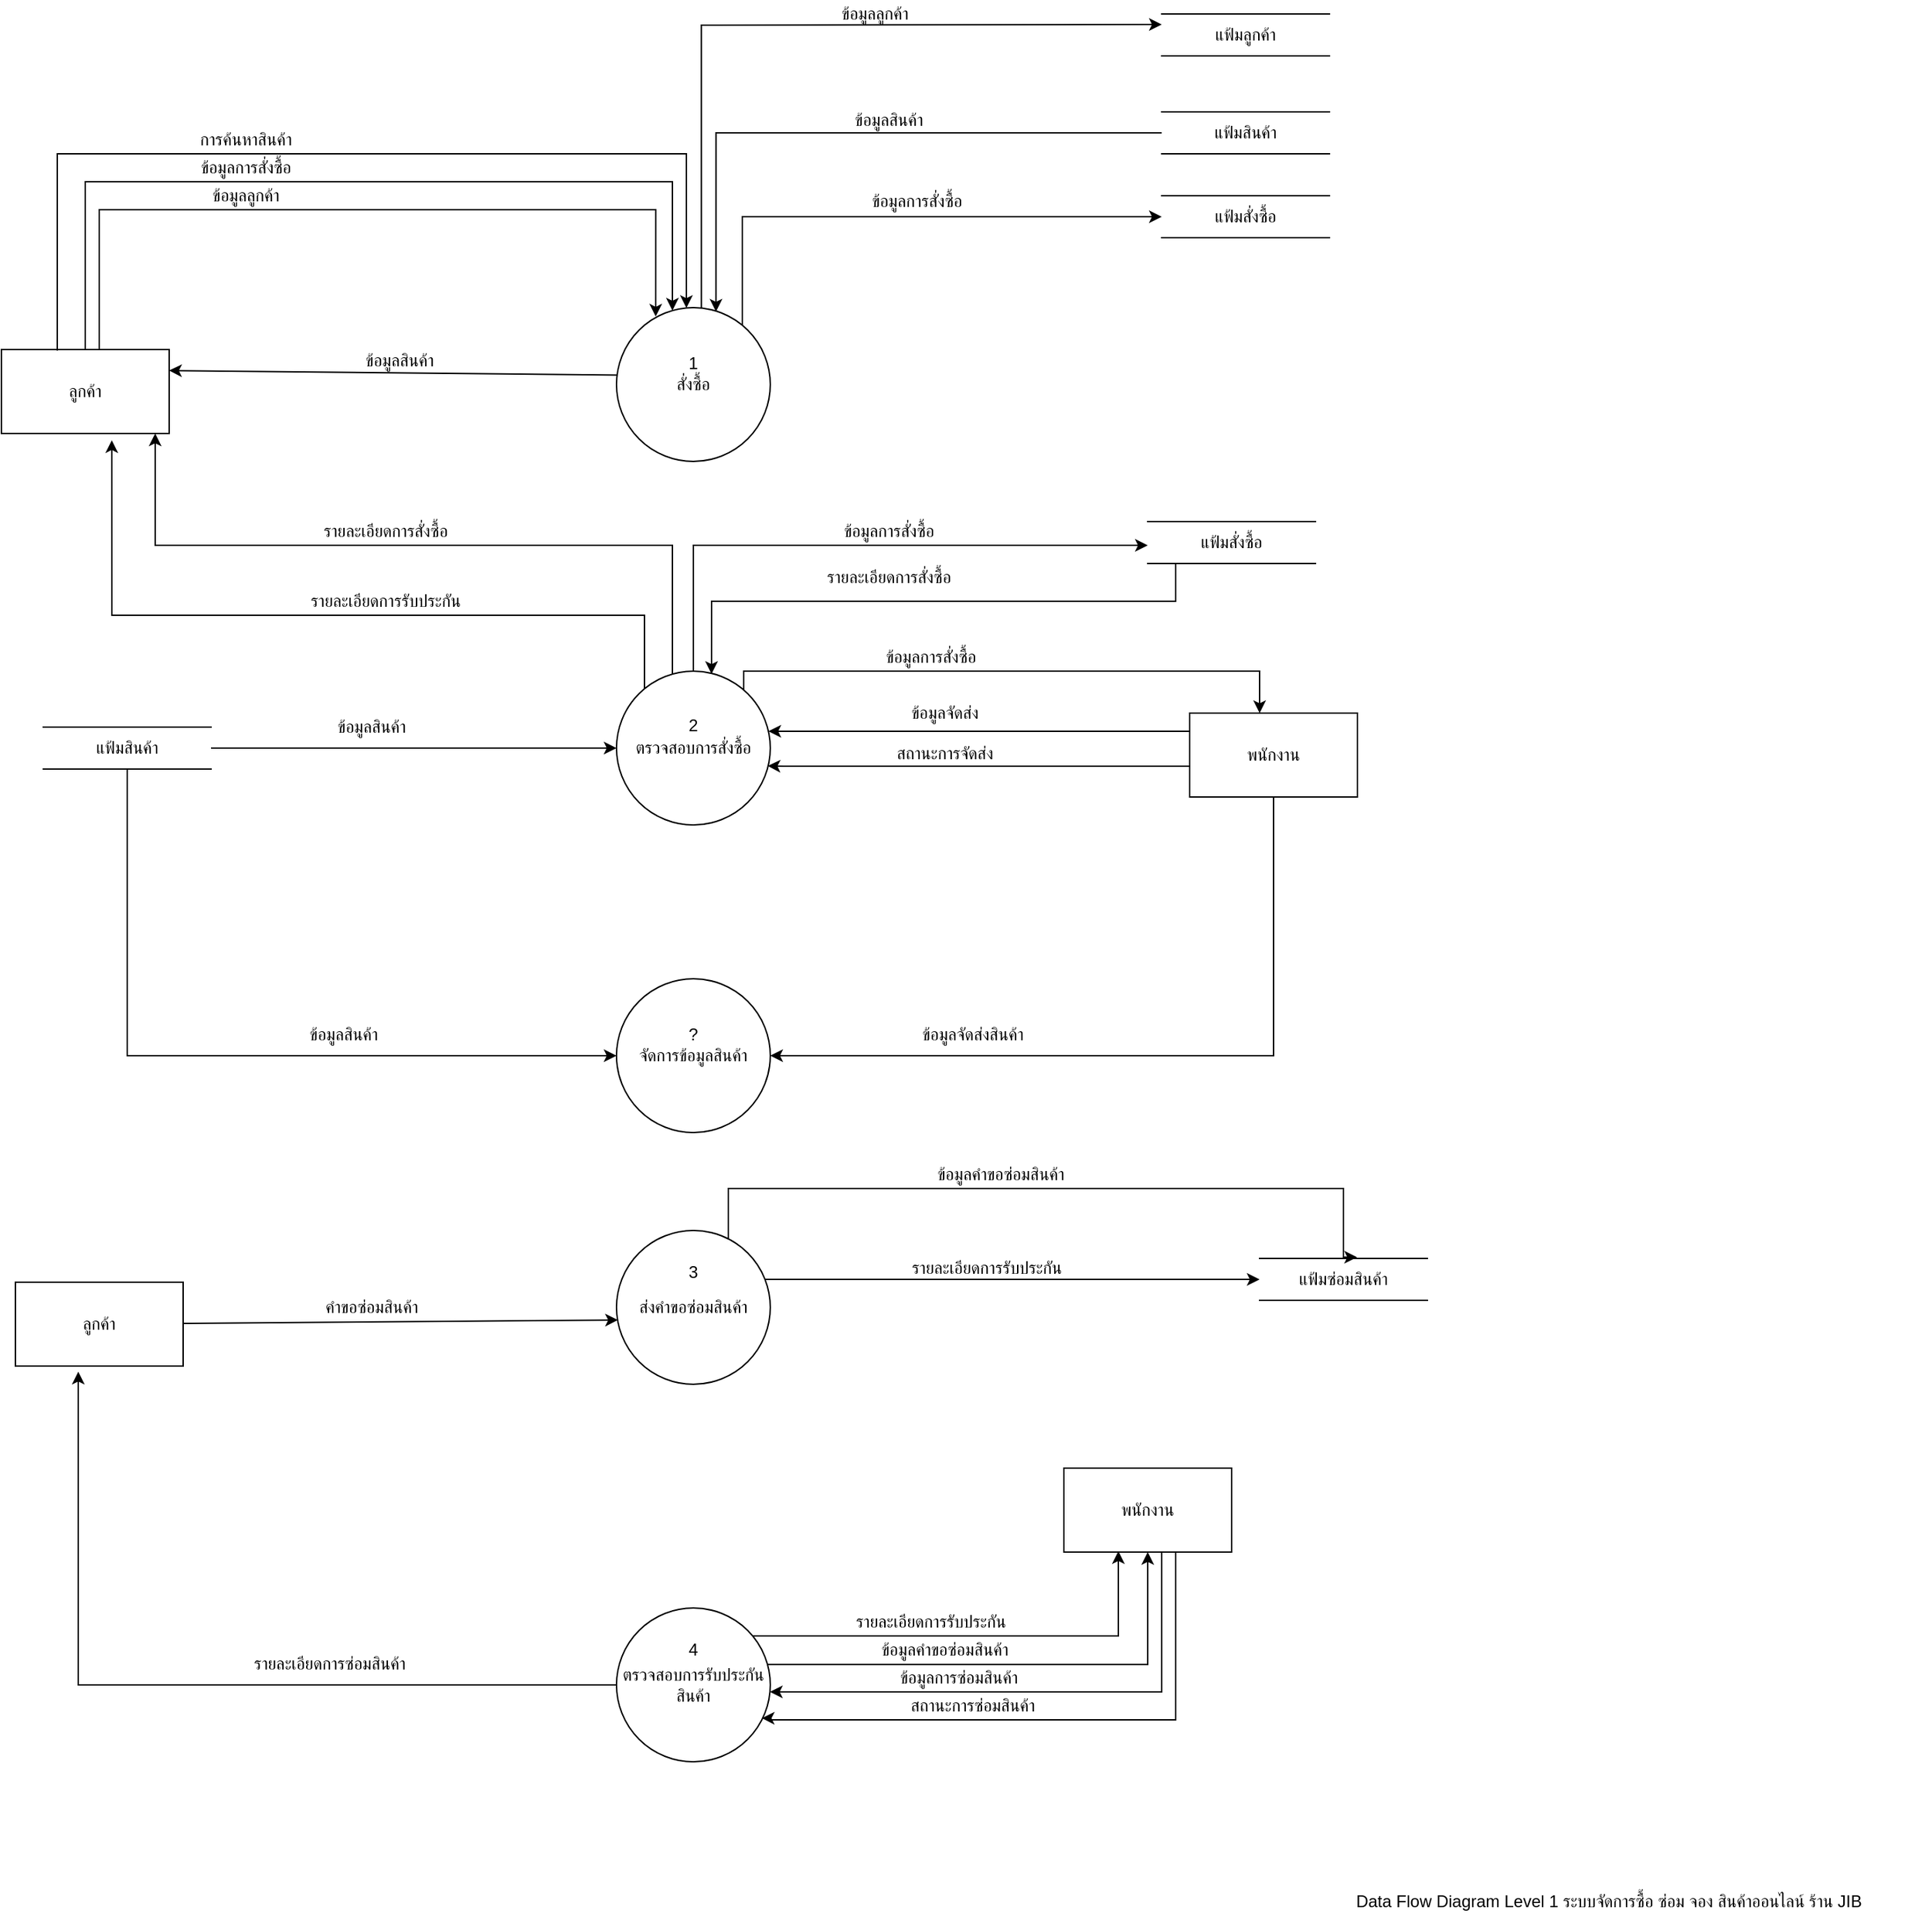 <mxfile version="14.4.4" type="github">
  <diagram id="97s5W6zogUnw-100F3bP" name="Page-1">
    <mxGraphModel dx="706" dy="1459" grid="1" gridSize="10" guides="1" tooltips="1" connect="1" arrows="1" fold="1" page="1" pageScale="1" pageWidth="850" pageHeight="1100" math="0" shadow="0">
      <root>
        <mxCell id="0" />
        <mxCell id="1" parent="0" />
        <mxCell id="rlFVlTde8RNro1qCJBSL-12" style="edgeStyle=orthogonalEdgeStyle;rounded=0;orthogonalLoop=1;jettySize=auto;html=1;exitX=0.984;exitY=0.367;exitDx=0;exitDy=0;exitPerimeter=0;" edge="1" parent="1" source="rlFVlTde8RNro1qCJBSL-9" target="rlFVlTde8RNro1qCJBSL-11">
          <mxGeometry relative="1" as="geometry">
            <mxPoint x="870" y="1002" as="targetPoint" />
            <Array as="points">
              <mxPoint x="870" y="1050" />
            </Array>
          </mxGeometry>
        </mxCell>
        <mxCell id="rlFVlTde8RNro1qCJBSL-19" style="edgeStyle=orthogonalEdgeStyle;rounded=0;orthogonalLoop=1;jettySize=auto;html=1;entryX=0.581;entryY=-0.029;entryDx=0;entryDy=0;entryPerimeter=0;" edge="1" parent="1" source="rlFVlTde8RNro1qCJBSL-4" target="rlFVlTde8RNro1qCJBSL-18">
          <mxGeometry relative="1" as="geometry">
            <mxPoint x="960" y="720" as="targetPoint" />
            <Array as="points">
              <mxPoint x="570" y="710" />
              <mxPoint x="1010" y="710" />
            </Array>
          </mxGeometry>
        </mxCell>
        <mxCell id="rlFVlTde8RNro1qCJBSL-24" style="edgeStyle=orthogonalEdgeStyle;rounded=0;orthogonalLoop=1;jettySize=auto;html=1;entryX=0;entryY=0.5;entryDx=0;entryDy=0;" edge="1" parent="1" source="rlFVlTde8RNro1qCJBSL-4" target="rlFVlTde8RNro1qCJBSL-18">
          <mxGeometry relative="1" as="geometry">
            <Array as="points">
              <mxPoint x="700" y="775" />
              <mxPoint x="700" y="775" />
            </Array>
          </mxGeometry>
        </mxCell>
        <mxCell id="rlFVlTde8RNro1qCJBSL-4" value="ส่งคำขอซ่อมสินค้า" style="ellipse;whiteSpace=wrap;html=1;aspect=fixed;" vertex="1" parent="1">
          <mxGeometry x="490" y="740" width="110" height="110" as="geometry" />
        </mxCell>
        <mxCell id="4YyB8-v-8qMEgtiMz1is-12" style="edgeStyle=orthogonalEdgeStyle;rounded=0;orthogonalLoop=1;jettySize=auto;html=1;" parent="1" source="4YyB8-v-8qMEgtiMz1is-1" target="4YyB8-v-8qMEgtiMz1is-4" edge="1">
          <mxGeometry relative="1" as="geometry">
            <mxPoint x="520" y="40" as="targetPoint" />
            <Array as="points">
              <mxPoint x="110" y="-10" />
              <mxPoint x="530" y="-10" />
            </Array>
          </mxGeometry>
        </mxCell>
        <mxCell id="4YyB8-v-8qMEgtiMz1is-14" style="edgeStyle=orthogonalEdgeStyle;rounded=0;orthogonalLoop=1;jettySize=auto;html=1;entryX=0.255;entryY=0.058;entryDx=0;entryDy=0;entryPerimeter=0;" parent="1" source="4YyB8-v-8qMEgtiMz1is-1" target="4YyB8-v-8qMEgtiMz1is-4" edge="1">
          <mxGeometry relative="1" as="geometry">
            <mxPoint x="470" y="30" as="targetPoint" />
            <Array as="points">
              <mxPoint x="120" y="10" />
              <mxPoint x="518" y="10" />
            </Array>
          </mxGeometry>
        </mxCell>
        <mxCell id="4YyB8-v-8qMEgtiMz1is-1" value="ลูกค้า" style="rounded=0;whiteSpace=wrap;html=1;" parent="1" vertex="1">
          <mxGeometry x="50" y="110" width="120" height="60" as="geometry" />
        </mxCell>
        <mxCell id="4YyB8-v-8qMEgtiMz1is-15" style="edgeStyle=none;rounded=0;orthogonalLoop=1;jettySize=auto;html=1;entryX=1;entryY=0.25;entryDx=0;entryDy=0;exitX=0.008;exitY=0.439;exitDx=0;exitDy=0;exitPerimeter=0;" parent="1" source="4YyB8-v-8qMEgtiMz1is-4" target="4YyB8-v-8qMEgtiMz1is-1" edge="1">
          <mxGeometry relative="1" as="geometry" />
        </mxCell>
        <mxCell id="4YyB8-v-8qMEgtiMz1is-17" style="edgeStyle=orthogonalEdgeStyle;rounded=0;orthogonalLoop=1;jettySize=auto;html=1;exitX=0.273;exitY=0.073;exitDx=0;exitDy=0;exitPerimeter=0;" parent="1" source="4YyB8-v-8qMEgtiMz1is-28" edge="1">
          <mxGeometry relative="1" as="geometry">
            <mxPoint x="560" y="270" as="sourcePoint" />
            <Array as="points">
              <mxPoint x="530" y="348" />
              <mxPoint x="530" y="250" />
              <mxPoint x="160" y="250" />
            </Array>
            <mxPoint x="160" y="170" as="targetPoint" />
          </mxGeometry>
        </mxCell>
        <mxCell id="4YyB8-v-8qMEgtiMz1is-22" style="edgeStyle=orthogonalEdgeStyle;rounded=0;orthogonalLoop=1;jettySize=auto;html=1;entryX=0;entryY=0.25;entryDx=0;entryDy=0;exitX=0.552;exitY=0.005;exitDx=0;exitDy=0;exitPerimeter=0;" parent="1" source="4YyB8-v-8qMEgtiMz1is-4" target="4YyB8-v-8qMEgtiMz1is-18" edge="1">
          <mxGeometry relative="1" as="geometry">
            <mxPoint x="570" y="-130" as="targetPoint" />
            <Array as="points">
              <mxPoint x="551" y="-122" />
              <mxPoint x="551" y="-122" />
            </Array>
          </mxGeometry>
        </mxCell>
        <mxCell id="4YyB8-v-8qMEgtiMz1is-26" style="edgeStyle=orthogonalEdgeStyle;rounded=0;orthogonalLoop=1;jettySize=auto;html=1;entryX=0;entryY=0.5;entryDx=0;entryDy=0;" parent="1" source="4YyB8-v-8qMEgtiMz1is-4" target="4YyB8-v-8qMEgtiMz1is-21" edge="1">
          <mxGeometry relative="1" as="geometry">
            <Array as="points">
              <mxPoint x="580" y="15" />
            </Array>
          </mxGeometry>
        </mxCell>
        <mxCell id="4YyB8-v-8qMEgtiMz1is-4" value="สั่งซื้อ" style="ellipse;whiteSpace=wrap;html=1;aspect=fixed;" parent="1" vertex="1">
          <mxGeometry x="490" y="80" width="110" height="110" as="geometry" />
        </mxCell>
        <mxCell id="4YyB8-v-8qMEgtiMz1is-5" value="1" style="text;html=1;strokeColor=none;fillColor=none;align=center;verticalAlign=middle;whiteSpace=wrap;rounded=0;" parent="1" vertex="1">
          <mxGeometry x="525" y="110" width="40" height="20" as="geometry" />
        </mxCell>
        <mxCell id="4YyB8-v-8qMEgtiMz1is-6" style="edgeStyle=orthogonalEdgeStyle;rounded=0;orthogonalLoop=1;jettySize=auto;html=1;exitX=0.333;exitY=0.012;exitDx=0;exitDy=0;exitPerimeter=0;" parent="1" source="4YyB8-v-8qMEgtiMz1is-1" target="4YyB8-v-8qMEgtiMz1is-4" edge="1">
          <mxGeometry relative="1" as="geometry">
            <mxPoint x="90" y="100" as="sourcePoint" />
            <mxPoint x="412" y="70" as="targetPoint" />
            <Array as="points">
              <mxPoint x="90" y="-30" />
              <mxPoint x="540" y="-30" />
            </Array>
          </mxGeometry>
        </mxCell>
        <mxCell id="4YyB8-v-8qMEgtiMz1is-7" value="การค้นหาสินค้า" style="text;html=1;strokeColor=none;fillColor=none;align=center;verticalAlign=middle;whiteSpace=wrap;rounded=0;" parent="1" vertex="1">
          <mxGeometry x="180" y="-50" width="90" height="20" as="geometry" />
        </mxCell>
        <mxCell id="4YyB8-v-8qMEgtiMz1is-9" value="ข้อมูลสินค้า" style="text;html=1;strokeColor=none;fillColor=none;align=center;verticalAlign=middle;whiteSpace=wrap;rounded=0;" parent="1" vertex="1">
          <mxGeometry x="280" y="108" width="110" height="20" as="geometry" />
        </mxCell>
        <mxCell id="4YyB8-v-8qMEgtiMz1is-11" value="ข้อมูลการสั่งซื้อ" style="text;html=1;strokeColor=none;fillColor=none;align=center;verticalAlign=middle;whiteSpace=wrap;rounded=0;" parent="1" vertex="1">
          <mxGeometry x="180" y="-30" width="90" height="20" as="geometry" />
        </mxCell>
        <mxCell id="4YyB8-v-8qMEgtiMz1is-13" value="ข้อมูลลูกค้า" style="text;html=1;strokeColor=none;fillColor=none;align=center;verticalAlign=middle;whiteSpace=wrap;rounded=0;" parent="1" vertex="1">
          <mxGeometry x="180" y="-10" width="90" height="20" as="geometry" />
        </mxCell>
        <mxCell id="4YyB8-v-8qMEgtiMz1is-16" value="รายละเอียดการสั่งซื้อ" style="text;html=1;strokeColor=none;fillColor=none;align=center;verticalAlign=middle;whiteSpace=wrap;rounded=0;" parent="1" vertex="1">
          <mxGeometry x="270" y="230" width="110" height="20" as="geometry" />
        </mxCell>
        <mxCell id="4YyB8-v-8qMEgtiMz1is-18" value="แฟ้มลูกค้า" style="shape=partialRectangle;whiteSpace=wrap;html=1;left=0;right=0;fillColor=none;" parent="1" vertex="1">
          <mxGeometry x="880" y="-130" width="120" height="30" as="geometry" />
        </mxCell>
        <mxCell id="4YyB8-v-8qMEgtiMz1is-24" style="edgeStyle=orthogonalEdgeStyle;rounded=0;orthogonalLoop=1;jettySize=auto;html=1;entryX=0.647;entryY=0.026;entryDx=0;entryDy=0;entryPerimeter=0;" parent="1" source="4YyB8-v-8qMEgtiMz1is-19" target="4YyB8-v-8qMEgtiMz1is-4" edge="1">
          <mxGeometry relative="1" as="geometry" />
        </mxCell>
        <mxCell id="4YyB8-v-8qMEgtiMz1is-19" value="แฟ้มสินค้า" style="shape=partialRectangle;whiteSpace=wrap;html=1;left=0;right=0;fillColor=none;" parent="1" vertex="1">
          <mxGeometry x="880" y="-60" width="120" height="30" as="geometry" />
        </mxCell>
        <mxCell id="4YyB8-v-8qMEgtiMz1is-21" value="แฟ้มสั่งซื้อ" style="shape=partialRectangle;whiteSpace=wrap;html=1;left=0;right=0;fillColor=none;" parent="1" vertex="1">
          <mxGeometry x="880" width="120" height="30" as="geometry" />
        </mxCell>
        <mxCell id="4YyB8-v-8qMEgtiMz1is-23" value="ข้อมูลลูกค้า" style="text;html=1;strokeColor=none;fillColor=none;align=center;verticalAlign=middle;whiteSpace=wrap;rounded=0;" parent="1" vertex="1">
          <mxGeometry x="630" y="-140" width="90" height="20" as="geometry" />
        </mxCell>
        <mxCell id="4YyB8-v-8qMEgtiMz1is-25" value="ข้อมูลสินค้า" style="text;html=1;strokeColor=none;fillColor=none;align=center;verticalAlign=middle;whiteSpace=wrap;rounded=0;" parent="1" vertex="1">
          <mxGeometry x="630" y="-64" width="110" height="20" as="geometry" />
        </mxCell>
        <mxCell id="4YyB8-v-8qMEgtiMz1is-27" value="ข้อมูลการสั่งซื้อ" style="text;html=1;strokeColor=none;fillColor=none;align=center;verticalAlign=middle;whiteSpace=wrap;rounded=0;" parent="1" vertex="1">
          <mxGeometry x="650" y="-6" width="110" height="20" as="geometry" />
        </mxCell>
        <mxCell id="4YyB8-v-8qMEgtiMz1is-34" style="edgeStyle=orthogonalEdgeStyle;rounded=0;orthogonalLoop=1;jettySize=auto;html=1;" parent="1" source="4YyB8-v-8qMEgtiMz1is-28" target="4YyB8-v-8qMEgtiMz1is-33" edge="1">
          <mxGeometry relative="1" as="geometry">
            <mxPoint x="545" y="250" as="targetPoint" />
            <Array as="points">
              <mxPoint x="545" y="250" />
            </Array>
          </mxGeometry>
        </mxCell>
        <mxCell id="4YyB8-v-8qMEgtiMz1is-41" style="edgeStyle=orthogonalEdgeStyle;rounded=0;orthogonalLoop=1;jettySize=auto;html=1;entryX=0.417;entryY=0;entryDx=0;entryDy=0;entryPerimeter=0;exitX=0.827;exitY=0.127;exitDx=0;exitDy=0;exitPerimeter=0;" parent="1" source="4YyB8-v-8qMEgtiMz1is-28" target="4YyB8-v-8qMEgtiMz1is-39" edge="1">
          <mxGeometry relative="1" as="geometry">
            <mxPoint x="580" y="340" as="sourcePoint" />
            <Array as="points">
              <mxPoint x="581" y="340" />
              <mxPoint x="950" y="340" />
            </Array>
          </mxGeometry>
        </mxCell>
        <mxCell id="rlFVlTde8RNro1qCJBSL-2" style="edgeStyle=orthogonalEdgeStyle;rounded=0;orthogonalLoop=1;jettySize=auto;html=1;entryX=0.658;entryY=1.081;entryDx=0;entryDy=0;entryPerimeter=0;" edge="1" parent="1" source="4YyB8-v-8qMEgtiMz1is-28" target="4YyB8-v-8qMEgtiMz1is-1">
          <mxGeometry relative="1" as="geometry">
            <Array as="points">
              <mxPoint x="510" y="300" />
              <mxPoint x="129" y="300" />
            </Array>
          </mxGeometry>
        </mxCell>
        <mxCell id="4YyB8-v-8qMEgtiMz1is-28" value="ตรวจสอบการสั่งซื้อ" style="ellipse;whiteSpace=wrap;html=1;aspect=fixed;" parent="1" vertex="1">
          <mxGeometry x="490" y="340" width="110" height="110" as="geometry" />
        </mxCell>
        <mxCell id="4YyB8-v-8qMEgtiMz1is-29" value="2" style="text;html=1;strokeColor=none;fillColor=none;align=center;verticalAlign=middle;whiteSpace=wrap;rounded=0;" parent="1" vertex="1">
          <mxGeometry x="525" y="369" width="40" height="20" as="geometry" />
        </mxCell>
        <mxCell id="4YyB8-v-8qMEgtiMz1is-32" style="edgeStyle=orthogonalEdgeStyle;rounded=0;orthogonalLoop=1;jettySize=auto;html=1;entryX=0;entryY=0.5;entryDx=0;entryDy=0;" parent="1" source="4YyB8-v-8qMEgtiMz1is-30" target="4YyB8-v-8qMEgtiMz1is-28" edge="1">
          <mxGeometry relative="1" as="geometry" />
        </mxCell>
        <mxCell id="4YyB8-v-8qMEgtiMz1is-51" style="edgeStyle=orthogonalEdgeStyle;rounded=0;orthogonalLoop=1;jettySize=auto;html=1;entryX=0;entryY=0.5;entryDx=0;entryDy=0;" parent="1" source="4YyB8-v-8qMEgtiMz1is-30" target="4YyB8-v-8qMEgtiMz1is-47" edge="1">
          <mxGeometry relative="1" as="geometry">
            <mxPoint x="140" y="630" as="targetPoint" />
            <Array as="points">
              <mxPoint x="140" y="615" />
            </Array>
          </mxGeometry>
        </mxCell>
        <mxCell id="4YyB8-v-8qMEgtiMz1is-30" value="แฟ้มสินค้า" style="shape=partialRectangle;whiteSpace=wrap;html=1;left=0;right=0;fillColor=none;" parent="1" vertex="1">
          <mxGeometry x="80" y="380" width="120" height="30" as="geometry" />
        </mxCell>
        <mxCell id="4YyB8-v-8qMEgtiMz1is-31" value="ข้อมูลสินค้า" style="text;html=1;strokeColor=none;fillColor=none;align=center;verticalAlign=middle;whiteSpace=wrap;rounded=0;" parent="1" vertex="1">
          <mxGeometry x="260" y="370" width="110" height="20" as="geometry" />
        </mxCell>
        <mxCell id="4YyB8-v-8qMEgtiMz1is-38" style="edgeStyle=orthogonalEdgeStyle;rounded=0;orthogonalLoop=1;jettySize=auto;html=1;entryX=0.618;entryY=0.018;entryDx=0;entryDy=0;entryPerimeter=0;" parent="1" source="4YyB8-v-8qMEgtiMz1is-33" target="4YyB8-v-8qMEgtiMz1is-28" edge="1">
          <mxGeometry relative="1" as="geometry">
            <mxPoint x="930" y="320" as="targetPoint" />
            <Array as="points">
              <mxPoint x="890" y="290" />
              <mxPoint x="558" y="290" />
            </Array>
          </mxGeometry>
        </mxCell>
        <mxCell id="4YyB8-v-8qMEgtiMz1is-33" value="แฟ้มสั่งซื้อ" style="shape=partialRectangle;whiteSpace=wrap;html=1;left=0;right=0;fillColor=none;" parent="1" vertex="1">
          <mxGeometry x="870" y="233" width="120" height="30" as="geometry" />
        </mxCell>
        <mxCell id="4YyB8-v-8qMEgtiMz1is-35" value="ข้อมูลการสั่งซื้อ" style="text;html=1;strokeColor=none;fillColor=none;align=center;verticalAlign=middle;whiteSpace=wrap;rounded=0;" parent="1" vertex="1">
          <mxGeometry x="640" y="230" width="90" height="20" as="geometry" />
        </mxCell>
        <mxCell id="4YyB8-v-8qMEgtiMz1is-37" value="รายละเอียดการสั่งซื้อ" style="text;html=1;strokeColor=none;fillColor=none;align=center;verticalAlign=middle;whiteSpace=wrap;rounded=0;" parent="1" vertex="1">
          <mxGeometry x="630" y="263" width="110" height="20" as="geometry" />
        </mxCell>
        <mxCell id="4YyB8-v-8qMEgtiMz1is-42" style="edgeStyle=orthogonalEdgeStyle;rounded=0;orthogonalLoop=1;jettySize=auto;html=1;" parent="1" target="4YyB8-v-8qMEgtiMz1is-28" edge="1">
          <mxGeometry relative="1" as="geometry">
            <mxPoint x="900" y="383" as="sourcePoint" />
            <mxPoint x="600" y="383" as="targetPoint" />
            <Array as="points">
              <mxPoint x="670" y="383" />
              <mxPoint x="670" y="383" />
            </Array>
          </mxGeometry>
        </mxCell>
        <mxCell id="4YyB8-v-8qMEgtiMz1is-49" style="edgeStyle=orthogonalEdgeStyle;rounded=0;orthogonalLoop=1;jettySize=auto;html=1;entryX=1;entryY=0.5;entryDx=0;entryDy=0;" parent="1" source="4YyB8-v-8qMEgtiMz1is-39" target="4YyB8-v-8qMEgtiMz1is-47" edge="1">
          <mxGeometry relative="1" as="geometry">
            <mxPoint x="960" y="650" as="targetPoint" />
            <Array as="points">
              <mxPoint x="960" y="615" />
            </Array>
          </mxGeometry>
        </mxCell>
        <mxCell id="4YyB8-v-8qMEgtiMz1is-39" value="พนักงาน" style="rounded=0;whiteSpace=wrap;html=1;" parent="1" vertex="1">
          <mxGeometry x="900" y="370" width="120" height="60" as="geometry" />
        </mxCell>
        <mxCell id="4YyB8-v-8qMEgtiMz1is-40" value="ข้อมูลการสั่งซื้อ" style="text;html=1;strokeColor=none;fillColor=none;align=center;verticalAlign=middle;whiteSpace=wrap;rounded=0;" parent="1" vertex="1">
          <mxGeometry x="670" y="320" width="90" height="20" as="geometry" />
        </mxCell>
        <mxCell id="4YyB8-v-8qMEgtiMz1is-43" value="ข้อมูลจัดส่ง" style="text;html=1;strokeColor=none;fillColor=none;align=center;verticalAlign=middle;whiteSpace=wrap;rounded=0;" parent="1" vertex="1">
          <mxGeometry x="680" y="360" width="90" height="20" as="geometry" />
        </mxCell>
        <mxCell id="4YyB8-v-8qMEgtiMz1is-45" value="สถานะการจัดส่ง" style="text;html=1;strokeColor=none;fillColor=none;align=center;verticalAlign=middle;whiteSpace=wrap;rounded=0;" parent="1" vertex="1">
          <mxGeometry x="680" y="389" width="90" height="20" as="geometry" />
        </mxCell>
        <mxCell id="4YyB8-v-8qMEgtiMz1is-46" style="edgeStyle=orthogonalEdgeStyle;rounded=0;orthogonalLoop=1;jettySize=auto;html=1;entryX=0.983;entryY=0.616;entryDx=0;entryDy=0;entryPerimeter=0;" parent="1" target="4YyB8-v-8qMEgtiMz1is-28" edge="1">
          <mxGeometry relative="1" as="geometry">
            <mxPoint x="900" y="410" as="sourcePoint" />
            <mxPoint x="630" y="450" as="targetPoint" />
            <Array as="points">
              <mxPoint x="900" y="408" />
              <mxPoint x="610" y="408" />
            </Array>
          </mxGeometry>
        </mxCell>
        <mxCell id="4YyB8-v-8qMEgtiMz1is-47" value="จัดการข้อมูลสินค้า" style="ellipse;whiteSpace=wrap;html=1;aspect=fixed;" parent="1" vertex="1">
          <mxGeometry x="490" y="560" width="110" height="110" as="geometry" />
        </mxCell>
        <mxCell id="4YyB8-v-8qMEgtiMz1is-48" value="3" style="text;html=1;strokeColor=none;fillColor=none;align=center;verticalAlign=middle;whiteSpace=wrap;rounded=0;" parent="1" vertex="1">
          <mxGeometry x="525" y="760" width="40" height="20" as="geometry" />
        </mxCell>
        <mxCell id="4YyB8-v-8qMEgtiMz1is-50" value="ข้อมูลจัดส่งสินค้า" style="text;html=1;strokeColor=none;fillColor=none;align=center;verticalAlign=middle;whiteSpace=wrap;rounded=0;" parent="1" vertex="1">
          <mxGeometry x="700" y="590" width="90" height="20" as="geometry" />
        </mxCell>
        <mxCell id="4YyB8-v-8qMEgtiMz1is-52" value="ข้อมูลสินค้า" style="text;html=1;strokeColor=none;fillColor=none;align=center;verticalAlign=middle;whiteSpace=wrap;rounded=0;" parent="1" vertex="1">
          <mxGeometry x="240" y="590" width="110" height="20" as="geometry" />
        </mxCell>
        <mxCell id="rlFVlTde8RNro1qCJBSL-1" value="Data Flow Diagram Level 1 ระบบจัดการซื้อ ซ่อม จอง สินค้าออนไลน์ ร้าน JIB" style="text;html=1;strokeColor=none;fillColor=none;align=center;verticalAlign=middle;whiteSpace=wrap;rounded=0;" vertex="1" parent="1">
          <mxGeometry x="970" y="1210" width="460" height="20" as="geometry" />
        </mxCell>
        <mxCell id="rlFVlTde8RNro1qCJBSL-3" value="รายละเอียดการรับประกัน" style="text;html=1;strokeColor=none;fillColor=none;align=center;verticalAlign=middle;whiteSpace=wrap;rounded=0;" vertex="1" parent="1">
          <mxGeometry x="260" y="280" width="130" height="20" as="geometry" />
        </mxCell>
        <mxCell id="rlFVlTde8RNro1qCJBSL-5" value="?" style="text;html=1;strokeColor=none;fillColor=none;align=center;verticalAlign=middle;whiteSpace=wrap;rounded=0;" vertex="1" parent="1">
          <mxGeometry x="525" y="590" width="40" height="20" as="geometry" />
        </mxCell>
        <mxCell id="rlFVlTde8RNro1qCJBSL-6" value="คำขอซ่อมสินค้า" style="text;html=1;strokeColor=none;fillColor=none;align=center;verticalAlign=middle;whiteSpace=wrap;rounded=0;" vertex="1" parent="1">
          <mxGeometry x="270" y="785" width="90" height="20" as="geometry" />
        </mxCell>
        <mxCell id="rlFVlTde8RNro1qCJBSL-8" style="rounded=0;orthogonalLoop=1;jettySize=auto;html=1;entryX=0.009;entryY=0.582;entryDx=0;entryDy=0;entryPerimeter=0;" edge="1" parent="1" source="rlFVlTde8RNro1qCJBSL-7" target="rlFVlTde8RNro1qCJBSL-4">
          <mxGeometry relative="1" as="geometry" />
        </mxCell>
        <mxCell id="rlFVlTde8RNro1qCJBSL-7" value="ลูกค้า" style="rounded=0;whiteSpace=wrap;html=1;" vertex="1" parent="1">
          <mxGeometry x="60" y="777" width="120" height="60" as="geometry" />
        </mxCell>
        <mxCell id="rlFVlTde8RNro1qCJBSL-22" style="edgeStyle=orthogonalEdgeStyle;rounded=0;orthogonalLoop=1;jettySize=auto;html=1;entryX=0.375;entryY=1.067;entryDx=0;entryDy=0;entryPerimeter=0;" edge="1" parent="1" source="rlFVlTde8RNro1qCJBSL-9" target="rlFVlTde8RNro1qCJBSL-7">
          <mxGeometry relative="1" as="geometry" />
        </mxCell>
        <mxCell id="rlFVlTde8RNro1qCJBSL-27" style="edgeStyle=orthogonalEdgeStyle;rounded=0;orthogonalLoop=1;jettySize=auto;html=1;entryX=0.325;entryY=0.99;entryDx=0;entryDy=0;entryPerimeter=0;" edge="1" parent="1" source="rlFVlTde8RNro1qCJBSL-9" target="rlFVlTde8RNro1qCJBSL-11">
          <mxGeometry relative="1" as="geometry">
            <mxPoint x="850" y="973" as="targetPoint" />
            <Array as="points">
              <mxPoint x="849" y="1030" />
            </Array>
          </mxGeometry>
        </mxCell>
        <mxCell id="rlFVlTde8RNro1qCJBSL-9" value="ตรวจสอบการรับประกันสินค้า" style="ellipse;whiteSpace=wrap;html=1;aspect=fixed;" vertex="1" parent="1">
          <mxGeometry x="490" y="1010" width="110" height="110" as="geometry" />
        </mxCell>
        <mxCell id="rlFVlTde8RNro1qCJBSL-10" value="4" style="text;html=1;strokeColor=none;fillColor=none;align=center;verticalAlign=middle;whiteSpace=wrap;rounded=0;" vertex="1" parent="1">
          <mxGeometry x="525" y="1030" width="40" height="20" as="geometry" />
        </mxCell>
        <mxCell id="rlFVlTde8RNro1qCJBSL-14" style="edgeStyle=orthogonalEdgeStyle;rounded=0;orthogonalLoop=1;jettySize=auto;html=1;" edge="1" parent="1" source="rlFVlTde8RNro1qCJBSL-11" target="rlFVlTde8RNro1qCJBSL-9">
          <mxGeometry relative="1" as="geometry">
            <Array as="points">
              <mxPoint x="880" y="1070" />
            </Array>
          </mxGeometry>
        </mxCell>
        <mxCell id="rlFVlTde8RNro1qCJBSL-16" style="edgeStyle=orthogonalEdgeStyle;rounded=0;orthogonalLoop=1;jettySize=auto;html=1;entryX=0.945;entryY=0.716;entryDx=0;entryDy=0;entryPerimeter=0;" edge="1" parent="1" source="rlFVlTde8RNro1qCJBSL-11" target="rlFVlTde8RNro1qCJBSL-9">
          <mxGeometry relative="1" as="geometry">
            <Array as="points">
              <mxPoint x="890" y="1090" />
              <mxPoint x="600" y="1090" />
              <mxPoint x="600" y="1089" />
            </Array>
          </mxGeometry>
        </mxCell>
        <mxCell id="rlFVlTde8RNro1qCJBSL-11" value="พนักงาน" style="rounded=0;whiteSpace=wrap;html=1;" vertex="1" parent="1">
          <mxGeometry x="810" y="910" width="120" height="60" as="geometry" />
        </mxCell>
        <mxCell id="rlFVlTde8RNro1qCJBSL-13" value="ข้อมูลคำขอซ่อมสินค้า" style="text;html=1;strokeColor=none;fillColor=none;align=center;verticalAlign=middle;whiteSpace=wrap;rounded=0;" vertex="1" parent="1">
          <mxGeometry x="670" y="1030" width="110" height="20" as="geometry" />
        </mxCell>
        <mxCell id="rlFVlTde8RNro1qCJBSL-15" value="ข้อมูลการซ่อมสินค้า" style="text;html=1;strokeColor=none;fillColor=none;align=center;verticalAlign=middle;whiteSpace=wrap;rounded=0;" vertex="1" parent="1">
          <mxGeometry x="680" y="1050" width="110" height="20" as="geometry" />
        </mxCell>
        <mxCell id="rlFVlTde8RNro1qCJBSL-17" value="สถานะการซ่อมสินค้า" style="text;html=1;strokeColor=none;fillColor=none;align=center;verticalAlign=middle;whiteSpace=wrap;rounded=0;" vertex="1" parent="1">
          <mxGeometry x="690" y="1070" width="110" height="20" as="geometry" />
        </mxCell>
        <mxCell id="rlFVlTde8RNro1qCJBSL-18" value="แฟ้มซ่อมสินค้า" style="shape=partialRectangle;whiteSpace=wrap;html=1;left=0;right=0;fillColor=none;" vertex="1" parent="1">
          <mxGeometry x="950" y="760" width="120" height="30" as="geometry" />
        </mxCell>
        <mxCell id="rlFVlTde8RNro1qCJBSL-20" value="ข้อมูลคำขอซ่อมสินค้า" style="text;html=1;strokeColor=none;fillColor=none;align=center;verticalAlign=middle;whiteSpace=wrap;rounded=0;" vertex="1" parent="1">
          <mxGeometry x="710" y="690" width="110" height="20" as="geometry" />
        </mxCell>
        <mxCell id="rlFVlTde8RNro1qCJBSL-23" value="รายละเอียดการซ่อมสินค้า" style="text;html=1;strokeColor=none;fillColor=none;align=center;verticalAlign=middle;whiteSpace=wrap;rounded=0;" vertex="1" parent="1">
          <mxGeometry x="220" y="1040" width="130" height="20" as="geometry" />
        </mxCell>
        <mxCell id="rlFVlTde8RNro1qCJBSL-25" value="รายละเอียดการรับประกัน" style="text;html=1;strokeColor=none;fillColor=none;align=center;verticalAlign=middle;whiteSpace=wrap;rounded=0;" vertex="1" parent="1">
          <mxGeometry x="690" y="757" width="130" height="20" as="geometry" />
        </mxCell>
        <mxCell id="rlFVlTde8RNro1qCJBSL-28" value="รายละเอียดการรับประกัน" style="text;html=1;strokeColor=none;fillColor=none;align=center;verticalAlign=middle;whiteSpace=wrap;rounded=0;" vertex="1" parent="1">
          <mxGeometry x="650" y="1010" width="130" height="20" as="geometry" />
        </mxCell>
      </root>
    </mxGraphModel>
  </diagram>
</mxfile>
